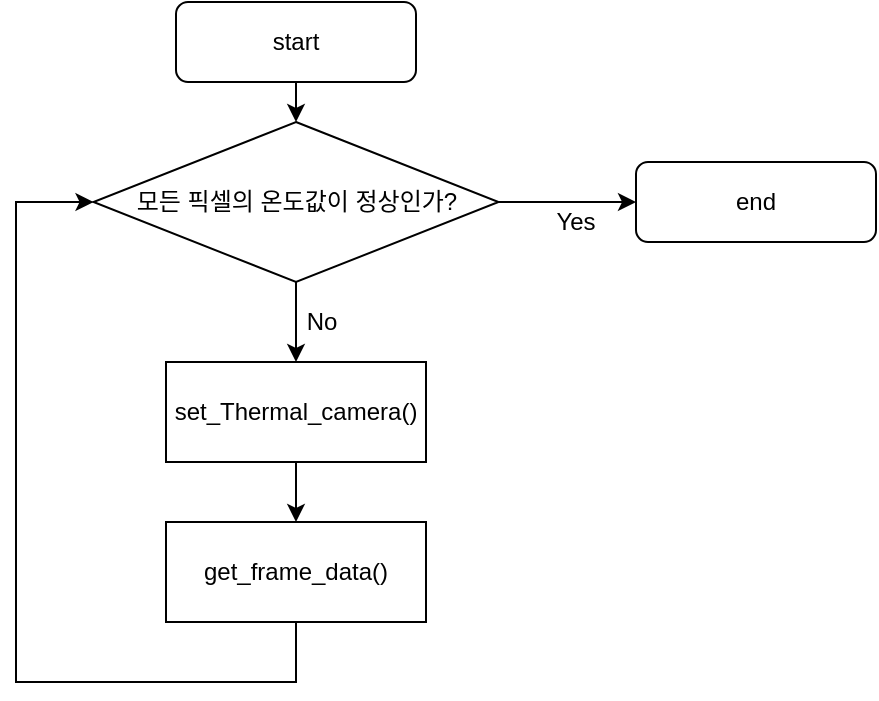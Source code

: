 <mxfile version="13.3.0" type="device"><diagram id="C5RBs43oDa-KdzZeNtuy" name="Page-1"><mxGraphModel dx="1108" dy="482" grid="1" gridSize="10" guides="1" tooltips="1" connect="1" arrows="1" fold="1" page="1" pageScale="1" pageWidth="827" pageHeight="1169" math="0" shadow="0"><root><mxCell id="WIyWlLk6GJQsqaUBKTNV-0"/><mxCell id="WIyWlLk6GJQsqaUBKTNV-1" parent="WIyWlLk6GJQsqaUBKTNV-0"/><mxCell id="0ixi4Xa5HMcYUEE3rIHJ-13" value="" style="edgeStyle=orthogonalEdgeStyle;rounded=0;orthogonalLoop=1;jettySize=auto;html=1;" parent="WIyWlLk6GJQsqaUBKTNV-1" source="WIyWlLk6GJQsqaUBKTNV-3" target="0ixi4Xa5HMcYUEE3rIHJ-27" edge="1"><mxGeometry relative="1" as="geometry"><mxPoint x="220" y="150" as="targetPoint"/></mxGeometry></mxCell><mxCell id="WIyWlLk6GJQsqaUBKTNV-3" value="start" style="rounded=1;whiteSpace=wrap;html=1;fontSize=12;glass=0;strokeWidth=1;shadow=0;" parent="WIyWlLk6GJQsqaUBKTNV-1" vertex="1"><mxGeometry x="160" y="80" width="120" height="40" as="geometry"/></mxCell><mxCell id="0ixi4Xa5HMcYUEE3rIHJ-26" style="edgeStyle=orthogonalEdgeStyle;rounded=0;orthogonalLoop=1;jettySize=auto;html=1;entryX=0;entryY=0.5;entryDx=0;entryDy=0;exitX=0.5;exitY=1;exitDx=0;exitDy=0;" parent="WIyWlLk6GJQsqaUBKTNV-1" source="0ixi4Xa5HMcYUEE3rIHJ-38" target="0ixi4Xa5HMcYUEE3rIHJ-27" edge="1"><mxGeometry relative="1" as="geometry"><mxPoint x="220" y="410" as="sourcePoint"/><mxPoint x="40" y="170" as="targetPoint"/><Array as="points"><mxPoint x="220" y="420"/><mxPoint x="80" y="420"/><mxPoint x="80" y="180"/></Array></mxGeometry></mxCell><mxCell id="0ixi4Xa5HMcYUEE3rIHJ-25" value="end" style="rounded=1;whiteSpace=wrap;html=1;" parent="WIyWlLk6GJQsqaUBKTNV-1" vertex="1"><mxGeometry x="390" y="160" width="120" height="40" as="geometry"/></mxCell><mxCell id="0ixi4Xa5HMcYUEE3rIHJ-33" style="edgeStyle=orthogonalEdgeStyle;rounded=0;orthogonalLoop=1;jettySize=auto;html=1;exitX=0.5;exitY=1;exitDx=0;exitDy=0;entryX=0.5;entryY=0;entryDx=0;entryDy=0;" parent="WIyWlLk6GJQsqaUBKTNV-1" source="0ixi4Xa5HMcYUEE3rIHJ-27" target="0ixi4Xa5HMcYUEE3rIHJ-31" edge="1"><mxGeometry relative="1" as="geometry"/></mxCell><mxCell id="MBuaOi282WA4_Tr4CwQ3-4" style="edgeStyle=orthogonalEdgeStyle;rounded=0;orthogonalLoop=1;jettySize=auto;html=1;exitX=1;exitY=0.5;exitDx=0;exitDy=0;" edge="1" parent="WIyWlLk6GJQsqaUBKTNV-1" source="0ixi4Xa5HMcYUEE3rIHJ-27" target="0ixi4Xa5HMcYUEE3rIHJ-25"><mxGeometry relative="1" as="geometry"/></mxCell><mxCell id="0ixi4Xa5HMcYUEE3rIHJ-27" value="모든 픽셀의 온도값이 정상인가?" style="rhombus;whiteSpace=wrap;html=1;" parent="WIyWlLk6GJQsqaUBKTNV-1" vertex="1"><mxGeometry x="118.75" y="140" width="202.5" height="80" as="geometry"/></mxCell><mxCell id="0ixi4Xa5HMcYUEE3rIHJ-39" value="" style="edgeStyle=orthogonalEdgeStyle;rounded=0;orthogonalLoop=1;jettySize=auto;html=1;" parent="WIyWlLk6GJQsqaUBKTNV-1" source="0ixi4Xa5HMcYUEE3rIHJ-31" target="0ixi4Xa5HMcYUEE3rIHJ-38" edge="1"><mxGeometry relative="1" as="geometry"/></mxCell><mxCell id="0ixi4Xa5HMcYUEE3rIHJ-31" value="set_Thermal_camera()" style="rounded=0;whiteSpace=wrap;html=1;" parent="WIyWlLk6GJQsqaUBKTNV-1" vertex="1"><mxGeometry x="155" y="260" width="130" height="50" as="geometry"/></mxCell><mxCell id="0ixi4Xa5HMcYUEE3rIHJ-34" value="No" style="text;html=1;strokeColor=none;fillColor=none;align=center;verticalAlign=middle;whiteSpace=wrap;rounded=0;" parent="WIyWlLk6GJQsqaUBKTNV-1" vertex="1"><mxGeometry x="213" y="230" width="40" height="20" as="geometry"/></mxCell><mxCell id="0ixi4Xa5HMcYUEE3rIHJ-35" value="Yes" style="text;html=1;strokeColor=none;fillColor=none;align=center;verticalAlign=middle;whiteSpace=wrap;rounded=0;" parent="WIyWlLk6GJQsqaUBKTNV-1" vertex="1"><mxGeometry x="340" y="180" width="40" height="20" as="geometry"/></mxCell><mxCell id="0ixi4Xa5HMcYUEE3rIHJ-38" value="get_frame_data()" style="rounded=0;whiteSpace=wrap;html=1;" parent="WIyWlLk6GJQsqaUBKTNV-1" vertex="1"><mxGeometry x="155" y="340" width="130" height="50" as="geometry"/></mxCell></root></mxGraphModel></diagram></mxfile>